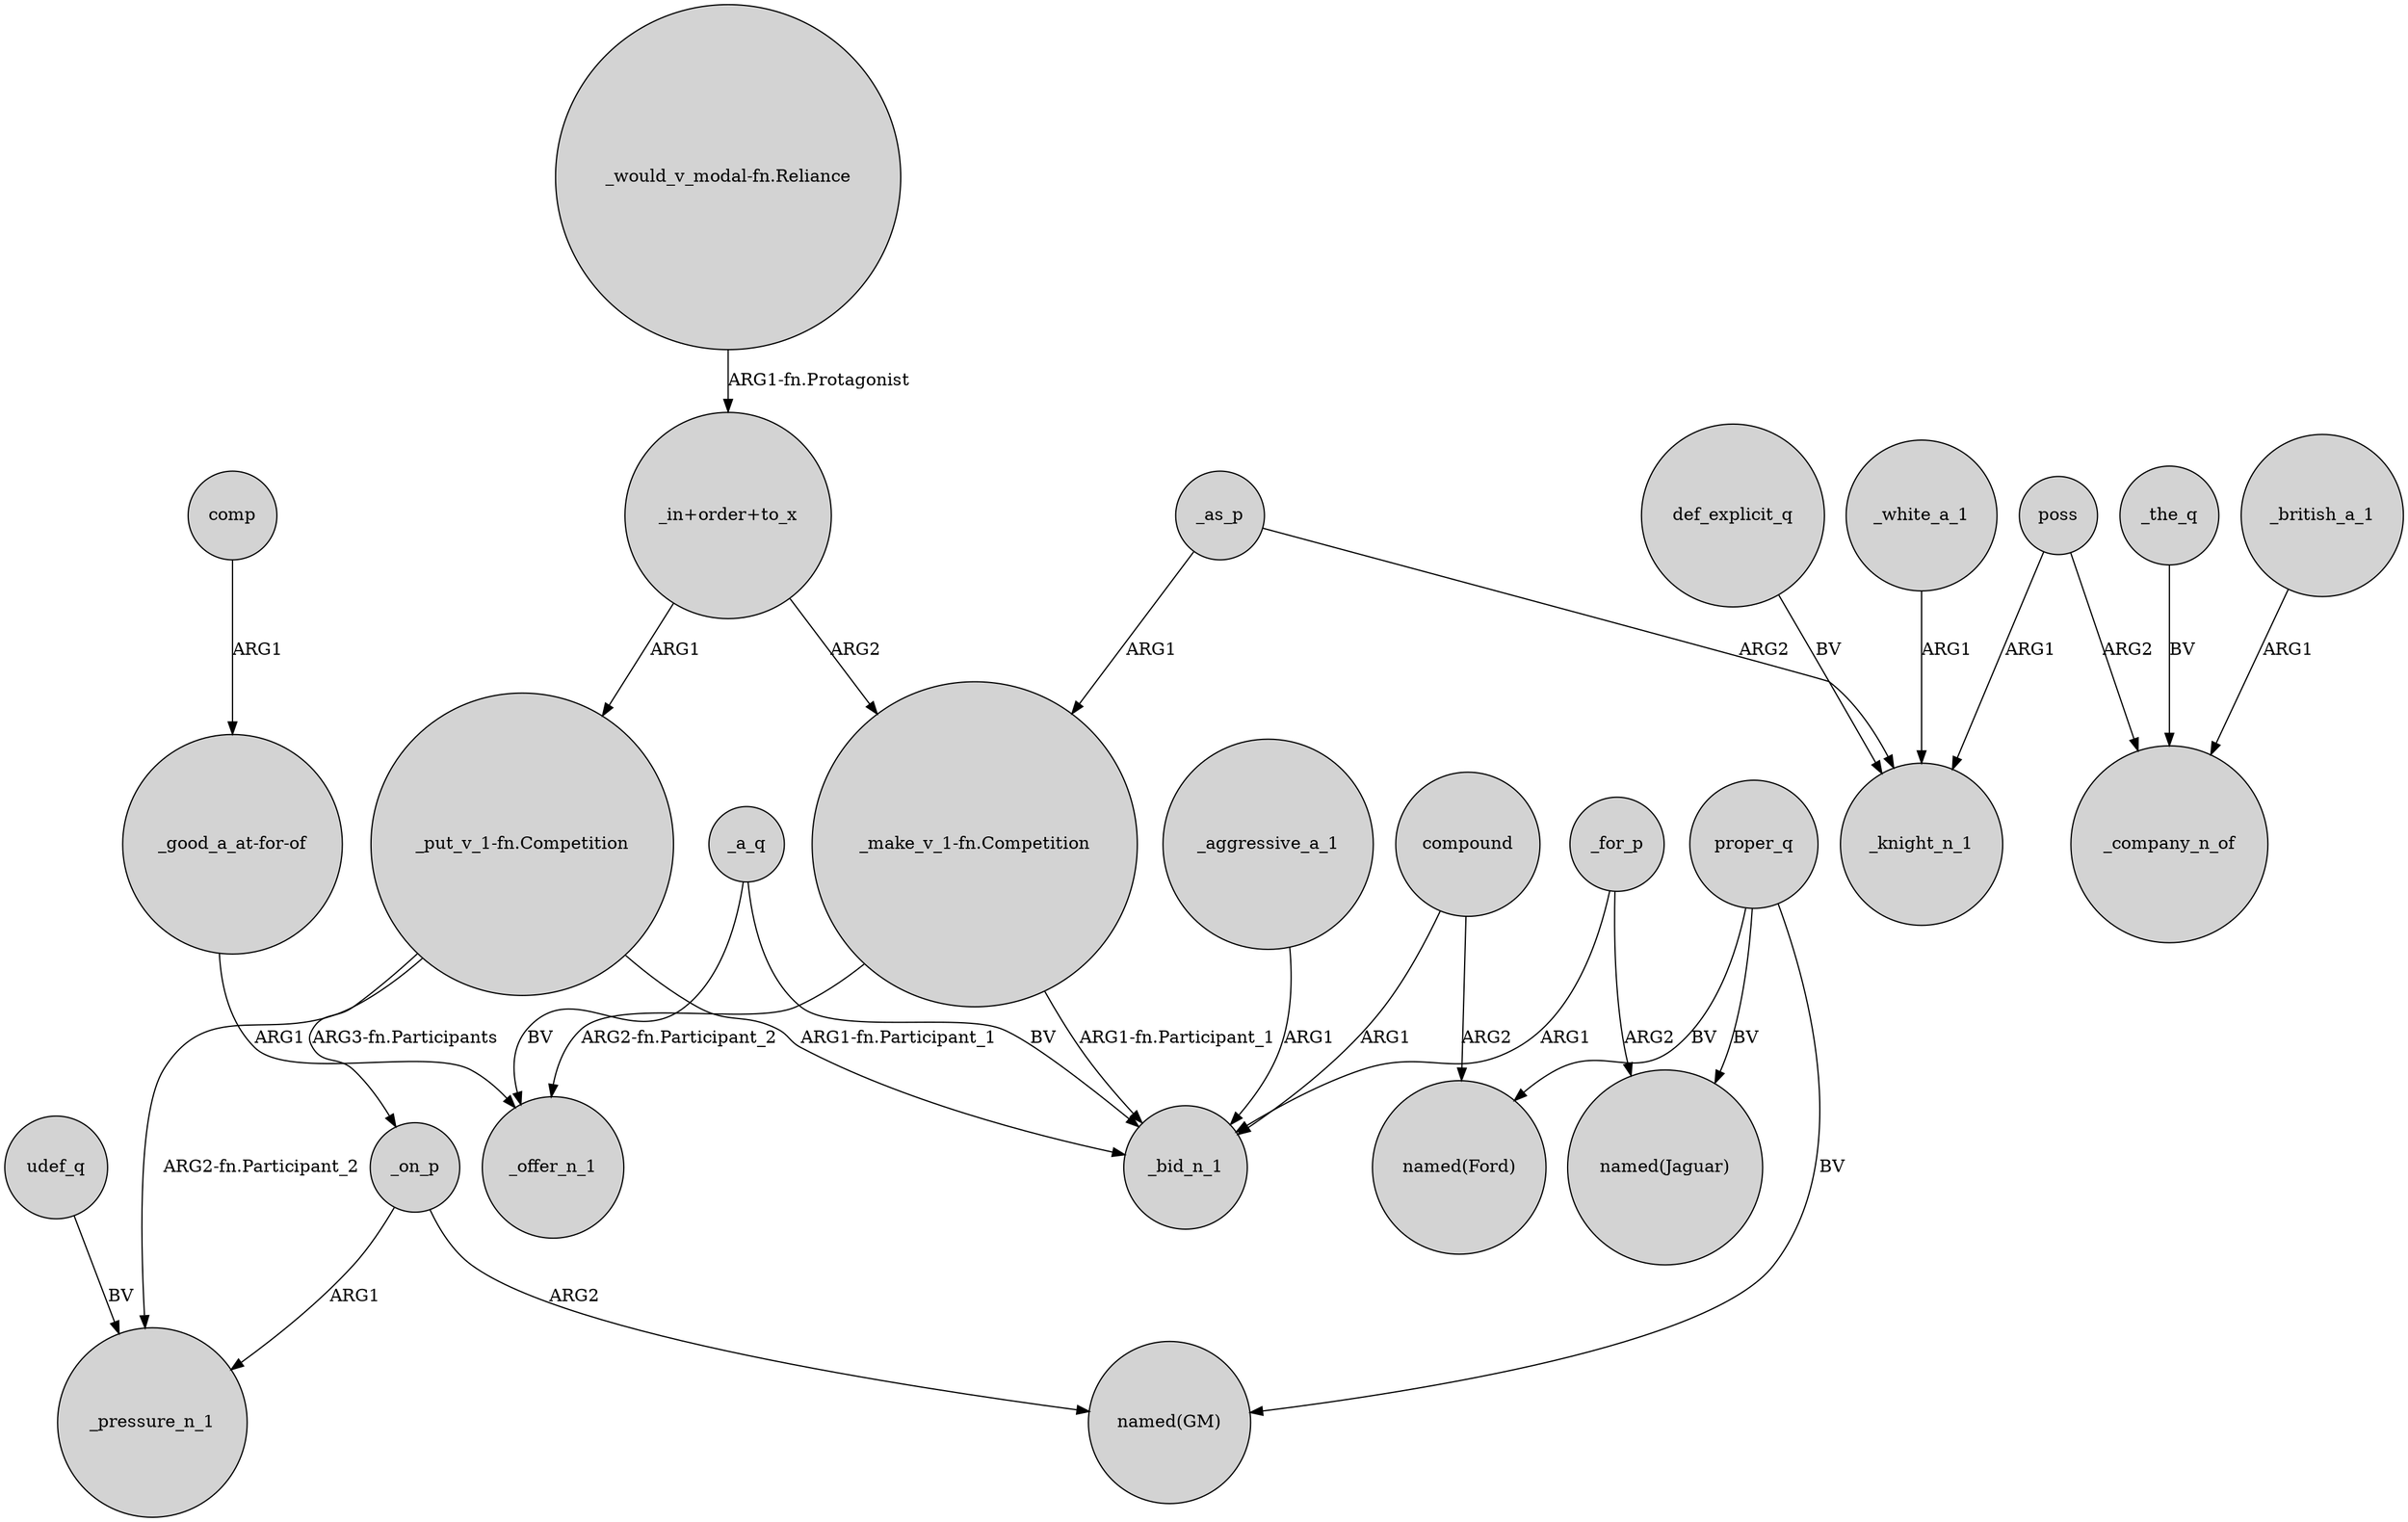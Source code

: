 digraph {
	node [shape=circle style=filled]
	_a_q -> _bid_n_1 [label=BV]
	"_put_v_1-fn.Competition" -> _pressure_n_1 [label="ARG2-fn.Participant_2"]
	proper_q -> "named(Ford)" [label=BV]
	_on_p -> "named(GM)" [label=ARG2]
	_aggressive_a_1 -> _bid_n_1 [label=ARG1]
	"_in+order+to_x" -> "_put_v_1-fn.Competition" [label=ARG1]
	"_put_v_1-fn.Competition" -> _bid_n_1 [label="ARG1-fn.Participant_1"]
	_british_a_1 -> _company_n_of [label=ARG1]
	proper_q -> "named(GM)" [label=BV]
	_as_p -> "_make_v_1-fn.Competition" [label=ARG1]
	compound -> "named(Ford)" [label=ARG2]
	udef_q -> _pressure_n_1 [label=BV]
	_as_p -> _knight_n_1 [label=ARG2]
	_on_p -> _pressure_n_1 [label=ARG1]
	"_make_v_1-fn.Competition" -> _offer_n_1 [label="ARG2-fn.Participant_2"]
	poss -> _knight_n_1 [label=ARG1]
	poss -> _company_n_of [label=ARG2]
	"_in+order+to_x" -> "_make_v_1-fn.Competition" [label=ARG2]
	"_make_v_1-fn.Competition" -> _bid_n_1 [label="ARG1-fn.Participant_1"]
	proper_q -> "named(Jaguar)" [label=BV]
	_for_p -> "named(Jaguar)" [label=ARG2]
	_a_q -> _offer_n_1 [label=BV]
	def_explicit_q -> _knight_n_1 [label=BV]
	"_put_v_1-fn.Competition" -> _on_p [label="ARG3-fn.Participants"]
	_white_a_1 -> _knight_n_1 [label=ARG1]
	comp -> "_good_a_at-for-of" [label=ARG1]
	_the_q -> _company_n_of [label=BV]
	"_good_a_at-for-of" -> _offer_n_1 [label=ARG1]
	"_would_v_modal-fn.Reliance" -> "_in+order+to_x" [label="ARG1-fn.Protagonist"]
	compound -> _bid_n_1 [label=ARG1]
	_for_p -> _bid_n_1 [label=ARG1]
}

